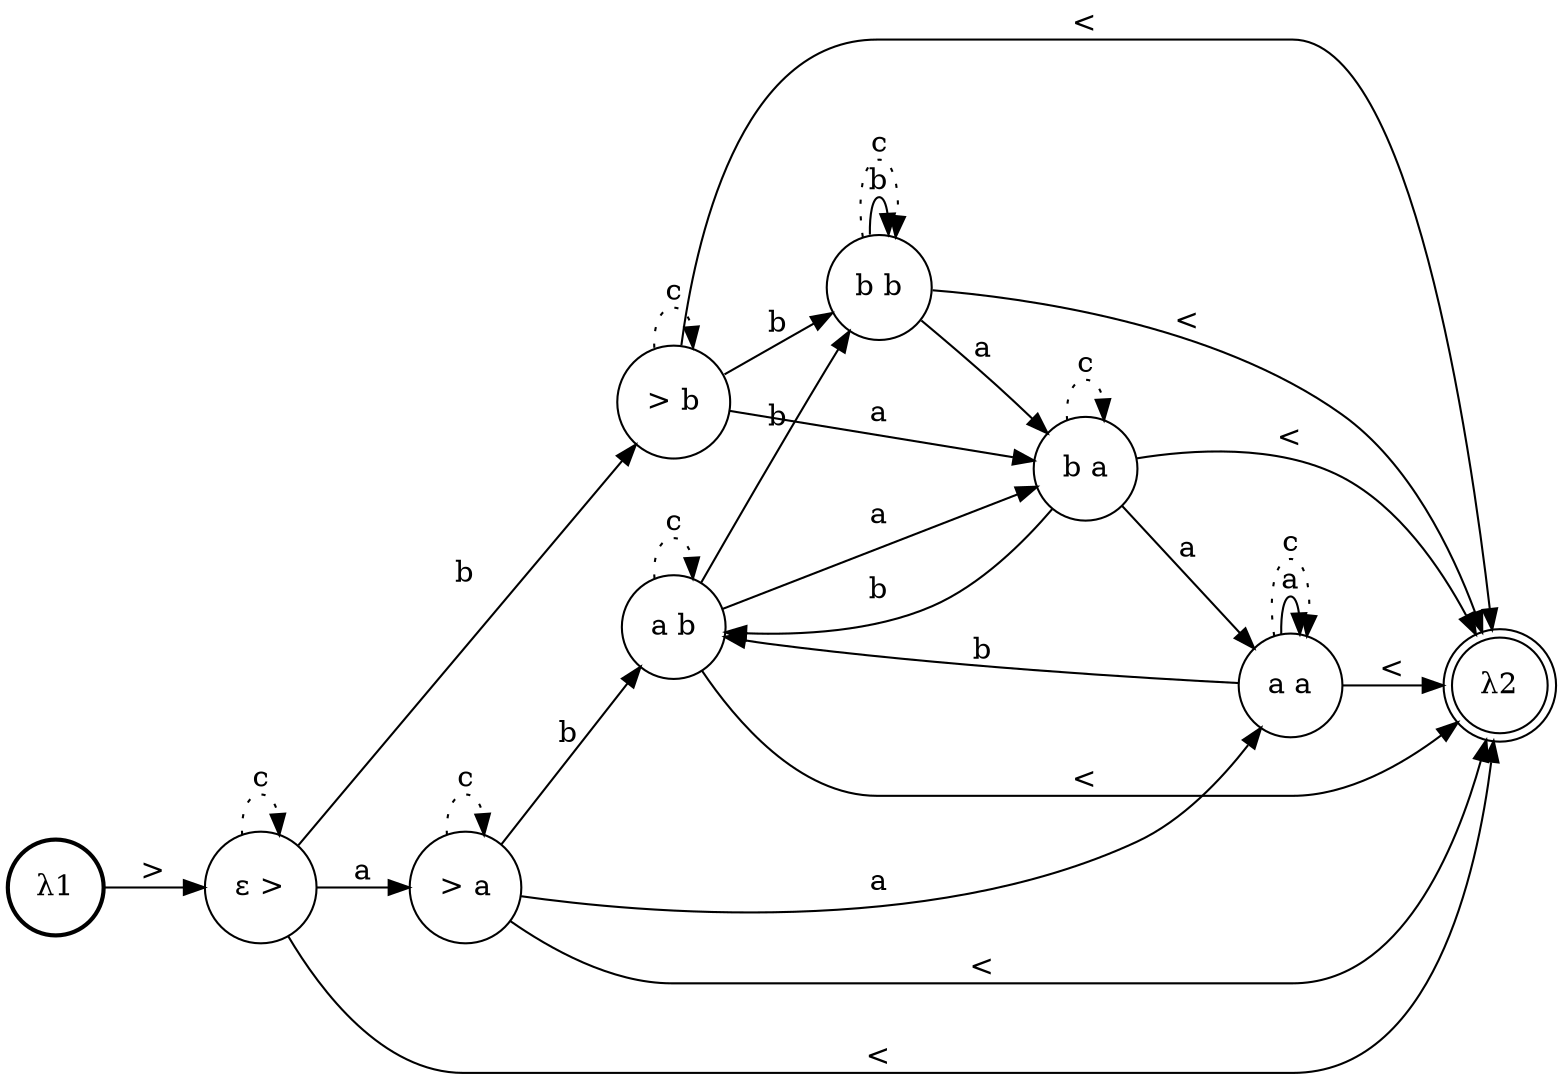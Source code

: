 digraph G {
rankdir=LR;
0 [style=solid, shape=circle, label="> a"]
1 [style=bold, shape=circle, label="λ1"]
2 [style=solid, shape=doublecircle, label="λ2"]
3 [style=solid, shape=circle, label="b b"]
4 [style=solid, shape=circle, label="a b"]
5 [style=solid, shape=circle, label="a a"]
6 [style=solid, shape=circle, label="b a"]
7 [style=solid, shape=circle, label="> b"]
8 [style=solid, shape=circle, label="ε >"]
4 -> 3 [style=solid, label="b"]
4 -> 6 [style=solid, label="a"]
5 -> 4 [style=solid, label="b"]
5 -> 5 [style=solid, label="a"]
3 -> 3 [style=solid, label="b"]
3 -> 6 [style=solid, label="a"]
6 -> 4 [style=solid, label="b"]
6 -> 5 [style=solid, label="a"]
0 -> 2 [style=solid, label="<"]
3 -> 2 [style=solid, label="<"]
4 -> 2 [style=solid, label="<"]
5 -> 2 [style=solid, label="<"]
6 -> 2 [style=solid, label="<"]
7 -> 2 [style=solid, label="<"]
8 -> 2 [style=solid, label="<"]
0 -> 0 [style=dotted, label="c"]
3 -> 3 [style=dotted, label="c"]
4 -> 4 [style=dotted, label="c"]
5 -> 5 [style=dotted, label="c"]
6 -> 6 [style=dotted, label="c"]
7 -> 7 [style=dotted, label="c"]
8 -> 8 [style=dotted, label="c"]
8 -> 0 [style=solid, label="a"]
8 -> 7 [style=solid, label="b"]
1 -> 8 [style=solid, label=">"]
0 -> 5 [style=solid, label="a"]
7 -> 3 [style=solid, label="b"]
0 -> 4 [style=solid, label="b"]
7 -> 6 [style=solid, label="a"]
}
